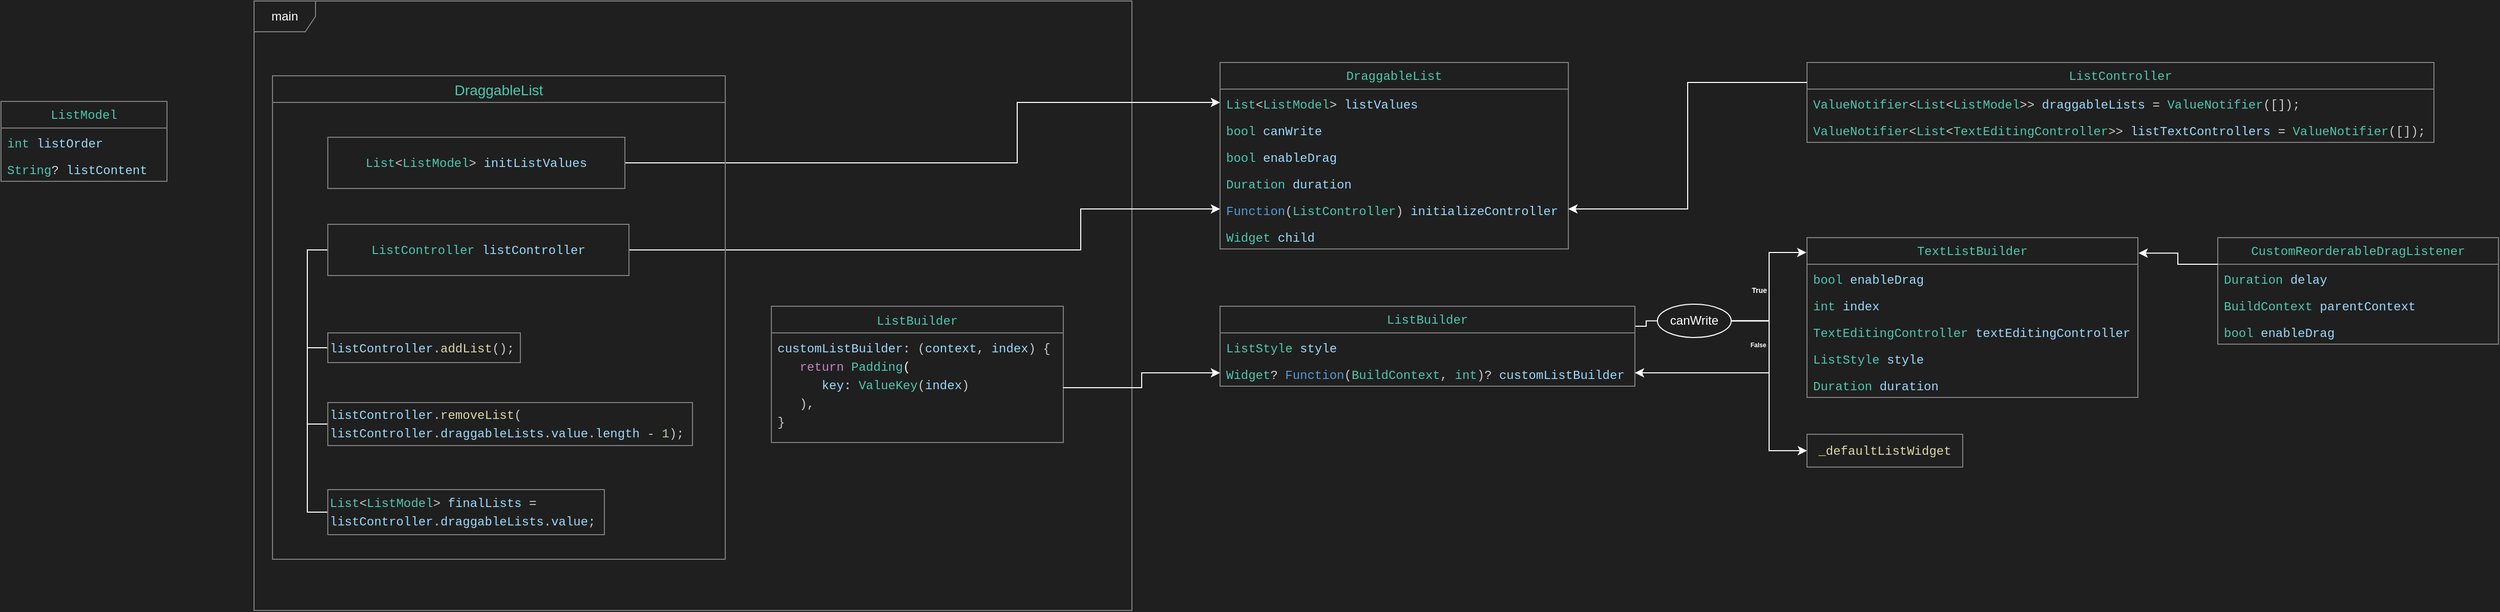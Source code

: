 <mxfile version="26.0.11">
  <diagram name="페이지-1" id="3EGuzrfkJuFash29iqZh">
    <mxGraphModel dx="2947" dy="1344" grid="0" gridSize="10" guides="1" tooltips="1" connect="1" arrows="1" fold="1" page="1" pageScale="1" pageWidth="827" pageHeight="1169" background="light-dark(#1f1f1f, #121212)" math="0" shadow="0">
      <root>
        <mxCell id="0" />
        <mxCell id="1" parent="0" />
        <mxCell id="egEPkAXpUtNOVQftQJcz-23" value="&lt;div style=&quot;color: rgb(204, 204, 204); background-color: rgb(31, 31, 31); font-family: Menlo, Monaco, &amp;quot;Courier New&amp;quot;, monospace; line-height: 18px; white-space: pre;&quot;&gt;&lt;span style=&quot;color: #4ec9b0;&quot;&gt;DraggableList&lt;/span&gt;&lt;/div&gt;" style="swimlane;fontStyle=0;childLayout=stackLayout;horizontal=1;startSize=26;fillColor=none;horizontalStack=0;resizeParent=1;resizeParentMax=0;resizeLast=0;collapsible=1;marginBottom=0;whiteSpace=wrap;html=1;strokeColor=light-dark(#808080,#EDEDED);" parent="1" vertex="1">
          <mxGeometry x="547" y="87" width="340" height="182" as="geometry" />
        </mxCell>
        <mxCell id="egEPkAXpUtNOVQftQJcz-24" value="&lt;div style=&quot;color: rgb(204, 204, 204); background-color: rgb(31, 31, 31); font-family: Menlo, Monaco, &amp;quot;Courier New&amp;quot;, monospace; line-height: 18px; white-space: pre;&quot;&gt;&lt;span style=&quot;color: #4ec9b0;&quot;&gt;List&lt;/span&gt;&amp;lt;&lt;span style=&quot;color: #4ec9b0;&quot;&gt;ListModel&lt;/span&gt;&amp;gt; &lt;span style=&quot;color: #9cdcfe;&quot;&gt;listValues&lt;/span&gt;&lt;/div&gt;" style="text;strokeColor=none;fillColor=none;align=left;verticalAlign=top;spacingLeft=4;spacingRight=4;overflow=hidden;rotatable=0;points=[[0,0.5],[1,0.5]];portConstraint=eastwest;whiteSpace=wrap;html=1;" parent="egEPkAXpUtNOVQftQJcz-23" vertex="1">
          <mxGeometry y="26" width="340" height="26" as="geometry" />
        </mxCell>
        <mxCell id="egEPkAXpUtNOVQftQJcz-25" value="&lt;div style=&quot;color: rgb(204, 204, 204); background-color: rgb(31, 31, 31); font-family: Menlo, Monaco, &amp;quot;Courier New&amp;quot;, monospace; line-height: 18px; white-space: pre;&quot;&gt;&lt;span style=&quot;color: #4ec9b0;&quot;&gt;bool&lt;/span&gt; &lt;span style=&quot;color: #9cdcfe;&quot;&gt;canWrite&lt;/span&gt;&lt;/div&gt;" style="text;strokeColor=none;fillColor=none;align=left;verticalAlign=top;spacingLeft=4;spacingRight=4;overflow=hidden;rotatable=0;points=[[0,0.5],[1,0.5]];portConstraint=eastwest;whiteSpace=wrap;html=1;" parent="egEPkAXpUtNOVQftQJcz-23" vertex="1">
          <mxGeometry y="52" width="340" height="26" as="geometry" />
        </mxCell>
        <mxCell id="egEPkAXpUtNOVQftQJcz-29" value="&lt;div style=&quot;color: rgb(204, 204, 204); background-color: rgb(31, 31, 31); font-family: Menlo, Monaco, &amp;quot;Courier New&amp;quot;, monospace; line-height: 18px; white-space: pre;&quot;&gt;&lt;span style=&quot;color: rgb(78, 201, 176);&quot;&gt;bool&lt;/span&gt; &lt;span style=&quot;color: rgb(156, 220, 254);&quot;&gt;enableDrag&lt;/span&gt;&lt;/div&gt;" style="text;strokeColor=none;fillColor=none;align=left;verticalAlign=top;spacingLeft=4;spacingRight=4;overflow=hidden;rotatable=0;points=[[0,0.5],[1,0.5]];portConstraint=eastwest;whiteSpace=wrap;html=1;" parent="egEPkAXpUtNOVQftQJcz-23" vertex="1">
          <mxGeometry y="78" width="340" height="26" as="geometry" />
        </mxCell>
        <mxCell id="egEPkAXpUtNOVQftQJcz-28" value="&lt;div style=&quot;color: rgb(204, 204, 204); background-color: rgb(31, 31, 31); font-family: Menlo, Monaco, &amp;quot;Courier New&amp;quot;, monospace; line-height: 18px; white-space: pre;&quot;&gt;&lt;span style=&quot;color: rgb(78, 201, 176);&quot;&gt;Duration&lt;/span&gt; &lt;span style=&quot;color: rgb(156, 220, 254);&quot;&gt;duration&lt;/span&gt;&lt;/div&gt;" style="text;strokeColor=none;fillColor=none;align=left;verticalAlign=top;spacingLeft=4;spacingRight=4;overflow=hidden;rotatable=0;points=[[0,0.5],[1,0.5]];portConstraint=eastwest;whiteSpace=wrap;html=1;" parent="egEPkAXpUtNOVQftQJcz-23" vertex="1">
          <mxGeometry y="104" width="340" height="26" as="geometry" />
        </mxCell>
        <mxCell id="egEPkAXpUtNOVQftQJcz-32" value="&lt;div style=&quot;color: rgb(204, 204, 204); background-color: rgb(31, 31, 31); font-family: Menlo, Monaco, &amp;quot;Courier New&amp;quot;, monospace; line-height: 18px; white-space: pre;&quot;&gt;&lt;span style=&quot;color: #569cd6;&quot;&gt;Function&lt;/span&gt;(&lt;span style=&quot;color: #4ec9b0;&quot;&gt;ListController&lt;/span&gt;) &lt;span style=&quot;color: #9cdcfe;&quot;&gt;initializeController&lt;/span&gt;&lt;/div&gt;" style="text;strokeColor=none;fillColor=none;align=left;verticalAlign=top;spacingLeft=4;spacingRight=4;overflow=hidden;rotatable=0;points=[[0,0.5],[1,0.5]];portConstraint=eastwest;whiteSpace=wrap;html=1;" parent="egEPkAXpUtNOVQftQJcz-23" vertex="1">
          <mxGeometry y="130" width="340" height="26" as="geometry" />
        </mxCell>
        <mxCell id="egEPkAXpUtNOVQftQJcz-31" value="&lt;div style=&quot;color: rgb(204, 204, 204); background-color: rgb(31, 31, 31); font-family: Menlo, Monaco, &amp;quot;Courier New&amp;quot;, monospace; line-height: 18px; white-space: pre;&quot;&gt;&lt;span style=&quot;color: #4ec9b0;&quot;&gt;Widget&lt;/span&gt; &lt;span style=&quot;color: #9cdcfe;&quot;&gt;child&lt;/span&gt;&lt;/div&gt;" style="text;strokeColor=none;fillColor=none;align=left;verticalAlign=top;spacingLeft=4;spacingRight=4;overflow=hidden;rotatable=0;points=[[0,0.5],[1,0.5]];portConstraint=eastwest;whiteSpace=wrap;html=1;" parent="egEPkAXpUtNOVQftQJcz-23" vertex="1">
          <mxGeometry y="156" width="340" height="26" as="geometry" />
        </mxCell>
        <mxCell id="egEPkAXpUtNOVQftQJcz-34" value="&lt;div style=&quot;color: rgb(204, 204, 204); background-color: rgb(31, 31, 31); font-family: Menlo, Monaco, &amp;quot;Courier New&amp;quot;, monospace; line-height: 18px; white-space: pre;&quot;&gt;&lt;div style=&quot;line-height: 18px;&quot;&gt;&lt;span style=&quot;color: #4ec9b0;&quot;&gt;ListController&lt;/span&gt;&lt;/div&gt;&lt;/div&gt;" style="swimlane;fontStyle=0;childLayout=stackLayout;horizontal=1;startSize=26;fillColor=none;horizontalStack=0;resizeParent=1;resizeParentMax=0;resizeLast=0;collapsible=1;marginBottom=0;whiteSpace=wrap;html=1;strokeColor=light-dark(#808080,#EDEDED);" parent="1" vertex="1">
          <mxGeometry x="1120" y="87" width="612" height="78" as="geometry" />
        </mxCell>
        <mxCell id="egEPkAXpUtNOVQftQJcz-35" value="&lt;div style=&quot;color: rgb(204, 204, 204); background-color: rgb(31, 31, 31); font-family: Menlo, Monaco, &amp;quot;Courier New&amp;quot;, monospace; line-height: 18px; white-space: pre;&quot;&gt;&lt;div style=&quot;line-height: 18px;&quot;&gt;&lt;span style=&quot;color: rgb(78, 201, 176);&quot;&gt;ValueNotifier&lt;/span&gt;&amp;lt;&lt;span style=&quot;color: rgb(78, 201, 176);&quot;&gt;List&lt;/span&gt;&amp;lt;&lt;span style=&quot;color: rgb(78, 201, 176);&quot;&gt;ListModel&lt;/span&gt;&amp;gt;&amp;gt; &lt;span style=&quot;color: rgb(156, 220, 254);&quot;&gt;draggableLists&lt;/span&gt; &lt;span style=&quot;color: rgb(212, 212, 212);&quot;&gt;=&lt;/span&gt; &lt;span style=&quot;color: rgb(78, 201, 176);&quot;&gt;ValueNotifier&lt;/span&gt;([]);&lt;/div&gt;&lt;/div&gt;" style="text;strokeColor=none;fillColor=none;align=left;verticalAlign=top;spacingLeft=4;spacingRight=4;overflow=hidden;rotatable=0;points=[[0,0.5],[1,0.5]];portConstraint=eastwest;whiteSpace=wrap;html=1;" parent="egEPkAXpUtNOVQftQJcz-34" vertex="1">
          <mxGeometry y="26" width="612" height="26" as="geometry" />
        </mxCell>
        <mxCell id="egEPkAXpUtNOVQftQJcz-40" value="&lt;div style=&quot;color: rgb(204, 204, 204); background-color: rgb(31, 31, 31); font-family: Menlo, Monaco, &amp;quot;Courier New&amp;quot;, monospace; line-height: 18px; white-space: pre;&quot;&gt;&lt;div style=&quot;line-height: 18px;&quot;&gt;&lt;span style=&quot;color: rgb(78, 201, 176);&quot;&gt;ValueNotifier&lt;/span&gt;&amp;lt;&lt;span style=&quot;color: rgb(78, 201, 176);&quot;&gt;List&lt;/span&gt;&amp;lt;&lt;span style=&quot;color: rgb(78, 201, 176);&quot;&gt;TextEditingController&lt;/span&gt;&amp;gt;&amp;gt; &lt;span style=&quot;color: rgb(156, 220, 254);&quot;&gt;listTextControllers&lt;/span&gt; &lt;span style=&quot;color: rgb(212, 212, 212);&quot;&gt;=&lt;/span&gt; &lt;span style=&quot;color: rgb(78, 201, 176);&quot;&gt;ValueNotifier&lt;/span&gt;([]);&lt;/div&gt;&lt;/div&gt;" style="text;strokeColor=none;fillColor=none;align=left;verticalAlign=top;spacingLeft=4;spacingRight=4;overflow=hidden;rotatable=0;points=[[0,0.5],[1,0.5]];portConstraint=eastwest;whiteSpace=wrap;html=1;" parent="egEPkAXpUtNOVQftQJcz-34" vertex="1">
          <mxGeometry y="52" width="612" height="26" as="geometry" />
        </mxCell>
        <mxCell id="Crnecr3H5-sMlmbV3X7U-130" style="edgeStyle=orthogonalEdgeStyle;rounded=0;orthogonalLoop=1;jettySize=auto;html=1;exitX=1;exitY=0.25;exitDx=0;exitDy=0;entryX=0;entryY=0.5;entryDx=0;entryDy=0;strokeColor=#FFFFFF;endArrow=none;startFill=0;" edge="1" parent="1" source="Crnecr3H5-sMlmbV3X7U-1" target="Crnecr3H5-sMlmbV3X7U-126">
          <mxGeometry relative="1" as="geometry">
            <Array as="points">
              <mxPoint x="963" y="345" />
              <mxPoint x="963" y="339" />
            </Array>
          </mxGeometry>
        </mxCell>
        <mxCell id="Crnecr3H5-sMlmbV3X7U-1" value="&lt;div style=&quot;background-color: rgb(31, 31, 31); font-family: Menlo, Monaco, &amp;quot;Courier New&amp;quot;, monospace; line-height: 18px; white-space: pre; color: rgb(204, 204, 204);&quot;&gt;&lt;font color=&quot;#4ec9b0&quot;&gt;ListBuilder&lt;/font&gt;&lt;/div&gt;" style="swimlane;fontStyle=0;childLayout=stackLayout;horizontal=1;startSize=26;fillColor=none;horizontalStack=0;resizeParent=1;resizeParentMax=0;resizeLast=0;collapsible=1;marginBottom=0;whiteSpace=wrap;html=1;strokeColor=light-dark(#808080,#EDEDED);" vertex="1" parent="1">
          <mxGeometry x="547" y="325" width="405" height="78" as="geometry" />
        </mxCell>
        <mxCell id="Crnecr3H5-sMlmbV3X7U-2" value="&lt;div style=&quot;color: rgb(204, 204, 204); background-color: rgb(31, 31, 31); font-family: Menlo, Monaco, &amp;quot;Courier New&amp;quot;, monospace; line-height: 18px; white-space: pre;&quot;&gt;&lt;div style=&quot;line-height: 18px;&quot;&gt;&lt;span style=&quot;color: #4ec9b0;&quot;&gt;ListStyle&lt;/span&gt; &lt;span style=&quot;color: #9cdcfe;&quot;&gt;style&lt;/span&gt;&lt;/div&gt;&lt;/div&gt;" style="text;strokeColor=none;fillColor=none;align=left;verticalAlign=top;spacingLeft=4;spacingRight=4;overflow=hidden;rotatable=0;points=[[0,0.5],[1,0.5]];portConstraint=eastwest;whiteSpace=wrap;html=1;" vertex="1" parent="Crnecr3H5-sMlmbV3X7U-1">
          <mxGeometry y="26" width="405" height="26" as="geometry" />
        </mxCell>
        <mxCell id="Crnecr3H5-sMlmbV3X7U-3" value="&lt;div style=&quot;color: rgb(204, 204, 204); background-color: rgb(31, 31, 31); font-family: Menlo, Monaco, &amp;quot;Courier New&amp;quot;, monospace; line-height: 18px; white-space: pre;&quot;&gt;&lt;div style=&quot;line-height: 18px;&quot;&gt;&lt;span style=&quot;color: #4ec9b0;&quot;&gt;Widget&lt;/span&gt;&lt;span style=&quot;color: #d4d4d4;&quot;&gt;?&lt;/span&gt; &lt;span style=&quot;color: #569cd6;&quot;&gt;Function&lt;/span&gt;(&lt;span style=&quot;color: #4ec9b0;&quot;&gt;BuildContext&lt;/span&gt;, &lt;span style=&quot;color: #4ec9b0;&quot;&gt;int&lt;/span&gt;)&lt;span style=&quot;color: #d4d4d4;&quot;&gt;?&lt;/span&gt; &lt;span style=&quot;color: #9cdcfe;&quot;&gt;customListBuilder&lt;/span&gt;&lt;/div&gt;&lt;/div&gt;" style="text;strokeColor=none;fillColor=none;align=left;verticalAlign=top;spacingLeft=4;spacingRight=4;overflow=hidden;rotatable=0;points=[[0,0.5],[1,0.5]];portConstraint=eastwest;whiteSpace=wrap;html=1;" vertex="1" parent="Crnecr3H5-sMlmbV3X7U-1">
          <mxGeometry y="52" width="405" height="26" as="geometry" />
        </mxCell>
        <mxCell id="Crnecr3H5-sMlmbV3X7U-8" value="&lt;div style=&quot;background-color: rgb(31, 31, 31); font-family: Menlo, Monaco, &amp;quot;Courier New&amp;quot;, monospace; line-height: 18px; white-space: pre; color: rgb(204, 204, 204);&quot;&gt;&lt;div style=&quot;line-height: 18px;&quot;&gt;&lt;span style=&quot;color: #4ec9b0;&quot;&gt;TextListBuilder&lt;/span&gt;&lt;/div&gt;&lt;/div&gt;" style="swimlane;fontStyle=0;childLayout=stackLayout;horizontal=1;startSize=26;fillColor=none;horizontalStack=0;resizeParent=1;resizeParentMax=0;resizeLast=0;collapsible=1;marginBottom=0;whiteSpace=wrap;html=1;strokeColor=light-dark(#808080,#EDEDED);" vertex="1" parent="1">
          <mxGeometry x="1120" y="258" width="323" height="156" as="geometry" />
        </mxCell>
        <mxCell id="Crnecr3H5-sMlmbV3X7U-9" value="&lt;div style=&quot;color: rgb(204, 204, 204); background-color: rgb(31, 31, 31); font-family: Menlo, Monaco, &amp;quot;Courier New&amp;quot;, monospace; line-height: 18px; white-space: pre;&quot;&gt;&lt;div style=&quot;line-height: 18px;&quot;&gt;&lt;div style=&quot;line-height: 18px;&quot;&gt;&lt;span style=&quot;color: #4ec9b0;&quot;&gt;bool&lt;/span&gt; &lt;span style=&quot;color: #9cdcfe;&quot;&gt;enableDrag&lt;/span&gt;&lt;/div&gt;&lt;/div&gt;&lt;/div&gt;" style="text;strokeColor=none;fillColor=none;align=left;verticalAlign=top;spacingLeft=4;spacingRight=4;overflow=hidden;rotatable=0;points=[[0,0.5],[1,0.5]];portConstraint=eastwest;whiteSpace=wrap;html=1;" vertex="1" parent="Crnecr3H5-sMlmbV3X7U-8">
          <mxGeometry y="26" width="323" height="26" as="geometry" />
        </mxCell>
        <mxCell id="Crnecr3H5-sMlmbV3X7U-12" value="&lt;div style=&quot;color: rgb(204, 204, 204); background-color: rgb(31, 31, 31); font-family: Menlo, Monaco, &amp;quot;Courier New&amp;quot;, monospace; line-height: 18px; white-space: pre;&quot;&gt;&lt;span style=&quot;color: #4ec9b0;&quot;&gt;int&lt;/span&gt; &lt;span style=&quot;color: #9cdcfe;&quot;&gt;index&lt;/span&gt;&lt;/div&gt;" style="text;strokeColor=none;fillColor=none;align=left;verticalAlign=top;spacingLeft=4;spacingRight=4;overflow=hidden;rotatable=0;points=[[0,0.5],[1,0.5]];portConstraint=eastwest;whiteSpace=wrap;html=1;" vertex="1" parent="Crnecr3H5-sMlmbV3X7U-8">
          <mxGeometry y="52" width="323" height="26" as="geometry" />
        </mxCell>
        <mxCell id="Crnecr3H5-sMlmbV3X7U-11" value="&lt;div style=&quot;color: rgb(204, 204, 204); background-color: rgb(31, 31, 31); font-family: Menlo, Monaco, &amp;quot;Courier New&amp;quot;, monospace; line-height: 18px; white-space: pre;&quot;&gt;&lt;span style=&quot;color: #4ec9b0;&quot;&gt;TextEditingController&lt;/span&gt; &lt;span style=&quot;color: #9cdcfe;&quot;&gt;textEditingController&lt;/span&gt;&lt;/div&gt;" style="text;strokeColor=none;fillColor=none;align=left;verticalAlign=top;spacingLeft=4;spacingRight=4;overflow=hidden;rotatable=0;points=[[0,0.5],[1,0.5]];portConstraint=eastwest;whiteSpace=wrap;html=1;" vertex="1" parent="Crnecr3H5-sMlmbV3X7U-8">
          <mxGeometry y="78" width="323" height="26" as="geometry" />
        </mxCell>
        <mxCell id="Crnecr3H5-sMlmbV3X7U-13" value="&lt;div style=&quot;color: rgb(204, 204, 204); background-color: rgb(31, 31, 31); font-family: Menlo, Monaco, &amp;quot;Courier New&amp;quot;, monospace; line-height: 18px; white-space: pre;&quot;&gt;&lt;span style=&quot;color: #4ec9b0;&quot;&gt;ListStyle&lt;/span&gt; &lt;span style=&quot;color: #9cdcfe;&quot;&gt;style&lt;/span&gt;&lt;/div&gt;" style="text;strokeColor=none;fillColor=none;align=left;verticalAlign=top;spacingLeft=4;spacingRight=4;overflow=hidden;rotatable=0;points=[[0,0.5],[1,0.5]];portConstraint=eastwest;whiteSpace=wrap;html=1;" vertex="1" parent="Crnecr3H5-sMlmbV3X7U-8">
          <mxGeometry y="104" width="323" height="26" as="geometry" />
        </mxCell>
        <mxCell id="Crnecr3H5-sMlmbV3X7U-10" value="&lt;div style=&quot;color: rgb(204, 204, 204); background-color: rgb(31, 31, 31); font-family: Menlo, Monaco, &amp;quot;Courier New&amp;quot;, monospace; line-height: 18px; white-space: pre;&quot;&gt;&lt;div style=&quot;line-height: 18px;&quot;&gt;&lt;div style=&quot;line-height: 18px;&quot;&gt;&lt;span style=&quot;color: #4ec9b0;&quot;&gt;Duration&lt;/span&gt; &lt;span style=&quot;color: #9cdcfe;&quot;&gt;duration&lt;/span&gt;&lt;/div&gt;&lt;/div&gt;&lt;/div&gt;" style="text;strokeColor=none;fillColor=none;align=left;verticalAlign=top;spacingLeft=4;spacingRight=4;overflow=hidden;rotatable=0;points=[[0,0.5],[1,0.5]];portConstraint=eastwest;whiteSpace=wrap;html=1;" vertex="1" parent="Crnecr3H5-sMlmbV3X7U-8">
          <mxGeometry y="130" width="323" height="26" as="geometry" />
        </mxCell>
        <mxCell id="Crnecr3H5-sMlmbV3X7U-17" value="&lt;span style=&quot;color: rgb(220, 220, 170); font-family: Menlo, Monaco, &amp;quot;Courier New&amp;quot;, monospace; white-space: pre; background-color: rgb(31, 31, 31);&quot;&gt;_defaultListWidget&lt;/span&gt;" style="html=1;whiteSpace=wrap;strokeColor=light-dark(#808080,#EDEDED);fillColor=light-dark(#1f1f1f, #ededed);" vertex="1" parent="1">
          <mxGeometry x="1120" y="450" width="152" height="32" as="geometry" />
        </mxCell>
        <mxCell id="Crnecr3H5-sMlmbV3X7U-18" value="&lt;div style=&quot;background-color: rgb(31, 31, 31); font-family: Menlo, Monaco, &amp;quot;Courier New&amp;quot;, monospace; line-height: 18px; white-space: pre; color: rgb(204, 204, 204);&quot;&gt;&lt;div style=&quot;line-height: 18px;&quot;&gt;&lt;span style=&quot;color: #4ec9b0;&quot;&gt;ListModel&lt;/span&gt;&lt;/div&gt;&lt;/div&gt;" style="swimlane;fontStyle=0;childLayout=stackLayout;horizontal=1;startSize=26;fillColor=none;horizontalStack=0;resizeParent=1;resizeParentMax=0;resizeLast=0;collapsible=1;marginBottom=0;whiteSpace=wrap;html=1;strokeColor=light-dark(#808080,#EDEDED);" vertex="1" parent="1">
          <mxGeometry x="-643" y="125" width="162" height="78" as="geometry" />
        </mxCell>
        <mxCell id="Crnecr3H5-sMlmbV3X7U-19" value="&lt;div style=&quot;color: rgb(204, 204, 204); background-color: rgb(31, 31, 31); font-family: Menlo, Monaco, &amp;quot;Courier New&amp;quot;, monospace; line-height: 18px; white-space: pre;&quot;&gt;&lt;div style=&quot;line-height: 18px;&quot;&gt;&lt;div style=&quot;line-height: 18px;&quot;&gt;&lt;span style=&quot;color: #4ec9b0;&quot;&gt;int&lt;/span&gt; &lt;span style=&quot;color: #9cdcfe;&quot;&gt;listOrder&lt;/span&gt;&lt;/div&gt;&lt;/div&gt;&lt;/div&gt;" style="text;strokeColor=none;fillColor=none;align=left;verticalAlign=top;spacingLeft=4;spacingRight=4;overflow=hidden;rotatable=0;points=[[0,0.5],[1,0.5]];portConstraint=eastwest;whiteSpace=wrap;html=1;" vertex="1" parent="Crnecr3H5-sMlmbV3X7U-18">
          <mxGeometry y="26" width="162" height="26" as="geometry" />
        </mxCell>
        <mxCell id="Crnecr3H5-sMlmbV3X7U-20" value="&lt;div style=&quot;color: rgb(204, 204, 204); background-color: rgb(31, 31, 31); font-family: Menlo, Monaco, &amp;quot;Courier New&amp;quot;, monospace; line-height: 18px; white-space: pre;&quot;&gt;&lt;div style=&quot;line-height: 18px;&quot;&gt;&lt;div style=&quot;line-height: 18px;&quot;&gt;&lt;span style=&quot;color: #4ec9b0;&quot;&gt;String&lt;/span&gt;&lt;span style=&quot;color: #d4d4d4;&quot;&gt;?&lt;/span&gt; &lt;span style=&quot;color: #9cdcfe;&quot;&gt;listContent&lt;/span&gt;&lt;/div&gt;&lt;/div&gt;&lt;/div&gt;" style="text;strokeColor=none;fillColor=none;align=left;verticalAlign=top;spacingLeft=4;spacingRight=4;overflow=hidden;rotatable=0;points=[[0,0.5],[1,0.5]];portConstraint=eastwest;whiteSpace=wrap;html=1;" vertex="1" parent="Crnecr3H5-sMlmbV3X7U-18">
          <mxGeometry y="52" width="162" height="26" as="geometry" />
        </mxCell>
        <mxCell id="Crnecr3H5-sMlmbV3X7U-21" value="&lt;div style=&quot;background-color: rgb(31, 31, 31); font-family: Menlo, Monaco, &amp;quot;Courier New&amp;quot;, monospace; line-height: 18px; white-space: pre; color: rgb(204, 204, 204);&quot;&gt;&lt;div style=&quot;line-height: 18px;&quot;&gt;&lt;span style=&quot;color: #4ec9b0;&quot;&gt;CustomReorderableDragListener&lt;/span&gt;&lt;/div&gt;&lt;/div&gt;" style="swimlane;fontStyle=0;childLayout=stackLayout;horizontal=1;startSize=26;fillColor=none;horizontalStack=0;resizeParent=1;resizeParentMax=0;resizeLast=0;collapsible=1;marginBottom=0;whiteSpace=wrap;html=1;strokeColor=light-dark(#808080,#EDEDED);" vertex="1" parent="1">
          <mxGeometry x="1521" y="258" width="274" height="104" as="geometry" />
        </mxCell>
        <mxCell id="Crnecr3H5-sMlmbV3X7U-22" value="&lt;div style=&quot;color: rgb(204, 204, 204); background-color: rgb(31, 31, 31); font-family: Menlo, Monaco, &amp;quot;Courier New&amp;quot;, monospace; line-height: 18px; white-space: pre;&quot;&gt;&lt;div style=&quot;line-height: 18px;&quot;&gt;&lt;div style=&quot;line-height: 18px;&quot;&gt;&lt;span style=&quot;color: #4ec9b0;&quot;&gt;Duration&lt;/span&gt; &lt;span style=&quot;color: #9cdcfe;&quot;&gt;delay&lt;/span&gt;&lt;/div&gt;&lt;/div&gt;&lt;/div&gt;" style="text;strokeColor=none;fillColor=none;align=left;verticalAlign=top;spacingLeft=4;spacingRight=4;overflow=hidden;rotatable=0;points=[[0,0.5],[1,0.5]];portConstraint=eastwest;whiteSpace=wrap;html=1;" vertex="1" parent="Crnecr3H5-sMlmbV3X7U-21">
          <mxGeometry y="26" width="274" height="26" as="geometry" />
        </mxCell>
        <mxCell id="Crnecr3H5-sMlmbV3X7U-24" value="&lt;div style=&quot;color: rgb(204, 204, 204); background-color: rgb(31, 31, 31); font-family: Menlo, Monaco, &amp;quot;Courier New&amp;quot;, monospace; line-height: 18px; white-space: pre;&quot;&gt;&lt;span style=&quot;color: #4ec9b0;&quot;&gt;BuildContext&lt;/span&gt; &lt;span style=&quot;color: #9cdcfe;&quot;&gt;parentContext&lt;/span&gt;&lt;/div&gt;" style="text;strokeColor=none;fillColor=none;align=left;verticalAlign=top;spacingLeft=4;spacingRight=4;overflow=hidden;rotatable=0;points=[[0,0.5],[1,0.5]];portConstraint=eastwest;whiteSpace=wrap;html=1;" vertex="1" parent="Crnecr3H5-sMlmbV3X7U-21">
          <mxGeometry y="52" width="274" height="26" as="geometry" />
        </mxCell>
        <mxCell id="Crnecr3H5-sMlmbV3X7U-23" value="&lt;div style=&quot;color: rgb(204, 204, 204); background-color: rgb(31, 31, 31); font-family: Menlo, Monaco, &amp;quot;Courier New&amp;quot;, monospace; line-height: 18px; white-space: pre;&quot;&gt;&lt;div style=&quot;line-height: 18px;&quot;&gt;&lt;div style=&quot;line-height: 18px;&quot;&gt;&lt;span style=&quot;color: #4ec9b0;&quot;&gt;bool&lt;/span&gt; &lt;span style=&quot;color: #9cdcfe;&quot;&gt;enableDrag&lt;/span&gt;&lt;/div&gt;&lt;/div&gt;&lt;/div&gt;" style="text;strokeColor=none;fillColor=none;align=left;verticalAlign=top;spacingLeft=4;spacingRight=4;overflow=hidden;rotatable=0;points=[[0,0.5],[1,0.5]];portConstraint=eastwest;whiteSpace=wrap;html=1;" vertex="1" parent="Crnecr3H5-sMlmbV3X7U-21">
          <mxGeometry y="78" width="274" height="26" as="geometry" />
        </mxCell>
        <mxCell id="Crnecr3H5-sMlmbV3X7U-28" value="&lt;font style=&quot;color: light-dark(rgb(255, 255, 255), rgb(237, 237, 237));&quot;&gt;main&lt;/font&gt;" style="shape=umlFrame;whiteSpace=wrap;html=1;pointerEvents=0;strokeColor=light-dark(#808080,#EDEDED);fillColor=light-dark(#1f1f1f, #ededed);" vertex="1" parent="1">
          <mxGeometry x="-396" y="27" width="857" height="595" as="geometry" />
        </mxCell>
        <mxCell id="Crnecr3H5-sMlmbV3X7U-47" value="&lt;span style=&quot;color: rgb(78, 201, 176); font-family: Menlo, Monaco, &amp;quot;Courier New&amp;quot;, monospace; font-weight: 400; white-space: pre; background-color: rgb(31, 31, 31);&quot;&gt;ListBuilder&lt;/span&gt;" style="swimlane;fontStyle=1;align=center;verticalAlign=top;childLayout=stackLayout;horizontal=1;startSize=26;horizontalStack=0;resizeParent=1;resizeParentMax=0;resizeLast=0;collapsible=1;marginBottom=0;whiteSpace=wrap;html=1;fillColor=light-dark(#1f1f1f, #ededed);strokeColor=light-dark(#808080,#EDEDED);" vertex="1" parent="1">
          <mxGeometry x="109" y="325" width="285" height="133" as="geometry" />
        </mxCell>
        <mxCell id="Crnecr3H5-sMlmbV3X7U-48" value="&lt;div style=&quot;font-family: Menlo, Monaco, &amp;quot;Courier New&amp;quot;, monospace; white-space: pre; background-color: rgb(31, 31, 31);&quot;&gt;&lt;div style=&quot;line-height: 18px;&quot;&gt;&lt;div style=&quot;color: light-dark(rgb(204, 204, 204), rgb(62, 62, 62));&quot;&gt;&lt;span style=&quot;color: rgb(156, 220, 254);&quot;&gt;customListBuilder&lt;/span&gt;&lt;span style=&quot;color: rgb(212, 212, 212);&quot;&gt;:&lt;/span&gt; (&lt;span style=&quot;color: rgb(156, 220, 254);&quot;&gt;context&lt;/span&gt;, &lt;span style=&quot;color: rgb(156, 220, 254);&quot;&gt;index&lt;/span&gt;) {&lt;/div&gt;&lt;div style=&quot;&quot;&gt;&lt;font color=&quot;#cccccc&quot;&gt;   &lt;/font&gt;&lt;span style=&quot;color: rgb(197, 134, 192);&quot;&gt;return&lt;/span&gt;&lt;font style=&quot;color: rgb(255, 255, 255);&quot;&gt; &lt;/font&gt;&lt;span style=&quot;color: rgb(78, 201, 176);&quot;&gt;Padding&lt;/span&gt;&lt;span style=&quot;color: rgb(78, 201, 176);&quot;&gt;&lt;font style=&quot;color: rgb(255, 255, 255);&quot;&gt;(&lt;/font&gt;&lt;/span&gt;&lt;/div&gt;&lt;div style=&quot;color: light-dark(rgb(204, 204, 204), rgb(62, 62, 62));&quot;&gt;&lt;span style=&quot;color: rgb(156, 220, 254);&quot;&gt;      key&lt;/span&gt;&lt;span style=&quot;color: rgb(212, 212, 212);&quot;&gt;:&lt;/span&gt; &lt;span style=&quot;color: rgb(78, 201, 176);&quot;&gt;ValueKey&lt;/span&gt;(&lt;span style=&quot;color: rgb(156, 220, 254);&quot;&gt;index&lt;/span&gt;)&lt;br&gt;   ),&lt;br&gt;}&lt;/div&gt;&lt;/div&gt;&lt;/div&gt;" style="text;strokeColor=none;fillColor=none;align=left;verticalAlign=top;spacingLeft=4;spacingRight=4;overflow=hidden;rotatable=0;points=[[0,0.5],[1,0.5]];portConstraint=eastwest;whiteSpace=wrap;html=1;" vertex="1" parent="Crnecr3H5-sMlmbV3X7U-47">
          <mxGeometry y="26" width="285" height="107" as="geometry" />
        </mxCell>
        <mxCell id="Crnecr3H5-sMlmbV3X7U-71" style="edgeStyle=orthogonalEdgeStyle;rounded=0;orthogonalLoop=1;jettySize=auto;html=1;exitX=0;exitY=0.5;exitDx=0;exitDy=0;entryX=0;entryY=0.5;entryDx=0;entryDy=0;strokeColor=light-dark(#ffffff, #ededed);endArrow=none;startFill=0;" edge="1" parent="1" source="Crnecr3H5-sMlmbV3X7U-53" target="Crnecr3H5-sMlmbV3X7U-64">
          <mxGeometry relative="1" as="geometry" />
        </mxCell>
        <mxCell id="Crnecr3H5-sMlmbV3X7U-72" style="edgeStyle=orthogonalEdgeStyle;rounded=0;orthogonalLoop=1;jettySize=auto;html=1;exitX=0;exitY=0.5;exitDx=0;exitDy=0;entryX=0;entryY=0.5;entryDx=0;entryDy=0;strokeColor=light-dark(#ffffff, #ededed);endArrow=none;startFill=0;" edge="1" parent="1" source="Crnecr3H5-sMlmbV3X7U-53" target="Crnecr3H5-sMlmbV3X7U-63">
          <mxGeometry relative="1" as="geometry" />
        </mxCell>
        <mxCell id="Crnecr3H5-sMlmbV3X7U-73" style="edgeStyle=orthogonalEdgeStyle;rounded=0;orthogonalLoop=1;jettySize=auto;html=1;exitX=0;exitY=0.5;exitDx=0;exitDy=0;entryX=0;entryY=0.5;entryDx=0;entryDy=0;strokeColor=#FFFFFF;endArrow=none;startFill=0;" edge="1" parent="1" source="Crnecr3H5-sMlmbV3X7U-53" target="Crnecr3H5-sMlmbV3X7U-65">
          <mxGeometry relative="1" as="geometry" />
        </mxCell>
        <mxCell id="Crnecr3H5-sMlmbV3X7U-90" style="edgeStyle=orthogonalEdgeStyle;rounded=0;orthogonalLoop=1;jettySize=auto;html=1;exitX=1;exitY=0.5;exitDx=0;exitDy=0;entryX=0;entryY=0.5;entryDx=0;entryDy=0;strokeColor=light-dark(#ffffff, #ededed);" edge="1" parent="1" source="Crnecr3H5-sMlmbV3X7U-53" target="egEPkAXpUtNOVQftQJcz-32">
          <mxGeometry relative="1" as="geometry">
            <Array as="points">
              <mxPoint x="411" y="270" />
              <mxPoint x="411" y="230" />
            </Array>
          </mxGeometry>
        </mxCell>
        <mxCell id="Crnecr3H5-sMlmbV3X7U-53" value="&lt;div style=&quot;color: rgb(204, 204, 204); background-color: rgb(31, 31, 31); font-family: Menlo, Monaco, &amp;quot;Courier New&amp;quot;, monospace; line-height: 18px; white-space: pre;&quot;&gt;&lt;span style=&quot;color: rgb(78, 201, 176);&quot;&gt;ListController&lt;/span&gt; &lt;span style=&quot;color: rgb(156, 220, 254);&quot;&gt;listController&lt;/span&gt;&lt;/div&gt;" style="html=1;whiteSpace=wrap;fillColor=light-dark(#1f1f1f, #ededed);strokeColor=light-dark(#808080,#EDEDED);" vertex="1" parent="1">
          <mxGeometry x="-324" y="245" width="294" height="50" as="geometry" />
        </mxCell>
        <mxCell id="Crnecr3H5-sMlmbV3X7U-89" style="edgeStyle=orthogonalEdgeStyle;rounded=0;orthogonalLoop=1;jettySize=auto;html=1;exitX=1;exitY=0.5;exitDx=0;exitDy=0;entryX=0;entryY=0.5;entryDx=0;entryDy=0;strokeColor=light-dark(#ffffff, #ededed);" edge="1" parent="1" source="Crnecr3H5-sMlmbV3X7U-54" target="egEPkAXpUtNOVQftQJcz-24">
          <mxGeometry relative="1" as="geometry">
            <mxPoint x="531" y="147.667" as="targetPoint" />
            <Array as="points">
              <mxPoint x="349" y="185" />
              <mxPoint x="349" y="126" />
            </Array>
          </mxGeometry>
        </mxCell>
        <mxCell id="Crnecr3H5-sMlmbV3X7U-54" value="&lt;div style=&quot;color: rgb(204, 204, 204); background-color: rgb(31, 31, 31); font-family: Menlo, Monaco, &amp;quot;Courier New&amp;quot;, monospace; line-height: 18px; white-space: pre;&quot;&gt;&lt;div style=&quot;line-height: 18px;&quot;&gt;&lt;span style=&quot;color: rgb(78, 201, 176);&quot;&gt;List&lt;/span&gt;&amp;lt;&lt;span style=&quot;color: rgb(78, 201, 176);&quot;&gt;ListModel&lt;/span&gt;&amp;gt; &lt;span style=&quot;color: rgb(156, 220, 254); background-color: light-dark(rgb(31, 31, 31), rgb(210, 210, 210));&quot;&gt;initListValues&lt;/span&gt;&lt;/div&gt;&lt;/div&gt;" style="html=1;whiteSpace=wrap;fillColor=light-dark(#1f1f1f, #ededed);strokeColor=light-dark(#808080,#EDEDED);" vertex="1" parent="1">
          <mxGeometry x="-324" y="160" width="290" height="50" as="geometry" />
        </mxCell>
        <mxCell id="Crnecr3H5-sMlmbV3X7U-63" value="&lt;div style=&quot;color: rgb(204, 204, 204); background-color: rgb(31, 31, 31); font-family: Menlo, Monaco, &amp;quot;Courier New&amp;quot;, monospace; line-height: 18px; white-space: pre;&quot;&gt;&lt;div style=&quot;line-height: 18px;&quot;&gt;&lt;span style=&quot;color: rgb(156, 220, 254);&quot;&gt;listController&lt;/span&gt;.&lt;span style=&quot;color: rgb(220, 220, 170);&quot;&gt;addList&lt;/span&gt;();&lt;/div&gt;&lt;/div&gt;" style="html=1;whiteSpace=wrap;fillColor=light-dark(#1f1f1f, #ededed);strokeColor=light-dark(#808080,#EDEDED);align=left;" vertex="1" parent="1">
          <mxGeometry x="-324" y="351" width="188" height="29" as="geometry" />
        </mxCell>
        <mxCell id="Crnecr3H5-sMlmbV3X7U-64" value="&lt;div style=&quot;color: rgb(204, 204, 204); background-color: rgb(31, 31, 31); font-family: Menlo, Monaco, &amp;quot;Courier New&amp;quot;, monospace; line-height: 18px; white-space: pre;&quot;&gt;&lt;div style=&quot;line-height: 18px;&quot;&gt;&lt;div&gt;&lt;span style=&quot;color: rgb(156, 220, 254);&quot;&gt;listController&lt;/span&gt;.&lt;span style=&quot;color: rgb(220, 220, 170);&quot;&gt;removeList&lt;/span&gt;(&lt;/div&gt;&lt;div&gt;&lt;span style=&quot;color: rgb(156, 220, 254);&quot;&gt;listController&lt;/span&gt;.&lt;span style=&quot;color: rgb(156, 220, 254);&quot;&gt;draggableLists&lt;/span&gt;.&lt;span style=&quot;color: rgb(156, 220, 254);&quot;&gt;value&lt;/span&gt;.&lt;span style=&quot;color: rgb(156, 220, 254);&quot;&gt;length&lt;/span&gt; &lt;span style=&quot;color: rgb(212, 212, 212);&quot;&gt;-&lt;/span&gt; &lt;span style=&quot;color: rgb(181, 206, 168);&quot;&gt;1&lt;/span&gt;);&lt;/div&gt;&lt;/div&gt;&lt;/div&gt;" style="html=1;whiteSpace=wrap;fillColor=light-dark(#1f1f1f, #ededed);strokeColor=light-dark(#808080,#EDEDED);align=left;" vertex="1" parent="1">
          <mxGeometry x="-324" y="419" width="356" height="42" as="geometry" />
        </mxCell>
        <mxCell id="Crnecr3H5-sMlmbV3X7U-65" value="&lt;div style=&quot;color: rgb(204, 204, 204); background-color: rgb(31, 31, 31); font-family: Menlo, Monaco, &amp;quot;Courier New&amp;quot;, monospace; line-height: 18px; white-space: pre;&quot;&gt;&lt;div style=&quot;line-height: 18px;&quot;&gt;&lt;div style=&quot;line-height: 18px;&quot;&gt;&lt;div&gt;&lt;span style=&quot;color: rgb(78, 201, 176);&quot;&gt;List&lt;/span&gt;&amp;lt;&lt;span style=&quot;color: rgb(78, 201, 176);&quot;&gt;ListModel&lt;/span&gt;&amp;gt; &lt;span style=&quot;color: rgb(156, 220, 254);&quot;&gt;finalLists&lt;/span&gt; &lt;span style=&quot;color: rgb(212, 212, 212);&quot;&gt;= &lt;/span&gt;&lt;/div&gt;&lt;div&gt;&lt;span style=&quot;background-color: light-dark(rgb(31, 31, 31), rgb(210, 210, 210)); color: rgb(156, 220, 254);&quot;&gt;listController&lt;/span&gt;&lt;span style=&quot;background-color: light-dark(rgb(31, 31, 31), rgb(210, 210, 210)); color: light-dark(rgb(204, 204, 204), rgb(62, 62, 62));&quot;&gt;.&lt;/span&gt;&lt;span style=&quot;background-color: light-dark(rgb(31, 31, 31), rgb(210, 210, 210)); color: rgb(156, 220, 254);&quot;&gt;draggableLists&lt;/span&gt;&lt;span style=&quot;background-color: light-dark(rgb(31, 31, 31), rgb(210, 210, 210)); color: light-dark(rgb(204, 204, 204), rgb(62, 62, 62));&quot;&gt;.&lt;/span&gt;&lt;span style=&quot;background-color: light-dark(rgb(31, 31, 31), rgb(210, 210, 210)); color: rgb(156, 220, 254);&quot;&gt;value&lt;/span&gt;&lt;span style=&quot;background-color: light-dark(rgb(31, 31, 31), rgb(210, 210, 210)); color: light-dark(rgb(204, 204, 204), rgb(62, 62, 62));&quot;&gt;;&lt;/span&gt;&lt;/div&gt;&lt;/div&gt;&lt;/div&gt;&lt;/div&gt;" style="html=1;whiteSpace=wrap;fillColor=light-dark(#1f1f1f, #ededed);strokeColor=light-dark(#808080,#EDEDED);align=left;" vertex="1" parent="1">
          <mxGeometry x="-324" y="504" width="270" height="44" as="geometry" />
        </mxCell>
        <mxCell id="Crnecr3H5-sMlmbV3X7U-82" value="DraggableList" style="swimlane;fontStyle=0;childLayout=stackLayout;horizontal=1;startSize=26;horizontalStack=0;resizeParent=1;resizeParentMax=0;resizeLast=0;collapsible=1;marginBottom=0;align=center;fontSize=14;strokeColor=light-dark(#808080,#EDEDED);fillColor=light-dark(#1f1f1f, #ededed);fontColor=light-dark(#4ec9b0, #ededed);" vertex="1" parent="1">
          <mxGeometry x="-378" y="100" width="442" height="472" as="geometry" />
        </mxCell>
        <mxCell id="Crnecr3H5-sMlmbV3X7U-91" style="edgeStyle=orthogonalEdgeStyle;rounded=0;orthogonalLoop=1;jettySize=auto;html=1;exitX=1;exitY=0.5;exitDx=0;exitDy=0;entryX=0;entryY=0.5;entryDx=0;entryDy=0;strokeColor=light-dark(#ffffff, #ededed);" edge="1" parent="1" source="Crnecr3H5-sMlmbV3X7U-48" target="Crnecr3H5-sMlmbV3X7U-3">
          <mxGeometry relative="1" as="geometry" />
        </mxCell>
        <mxCell id="Crnecr3H5-sMlmbV3X7U-95" style="edgeStyle=orthogonalEdgeStyle;rounded=0;orthogonalLoop=1;jettySize=auto;html=1;exitX=0;exitY=0.25;exitDx=0;exitDy=0;strokeColor=light-dark(#ffffff, #ededed);entryX=1;entryY=0.5;entryDx=0;entryDy=0;" edge="1" parent="1" source="egEPkAXpUtNOVQftQJcz-34" target="egEPkAXpUtNOVQftQJcz-32">
          <mxGeometry relative="1" as="geometry">
            <mxPoint x="931" y="178" as="targetPoint" />
          </mxGeometry>
        </mxCell>
        <mxCell id="Crnecr3H5-sMlmbV3X7U-101" value="&lt;font style=&quot;font-size: 7px;&quot; color=&quot;#ffffff&quot;&gt;True&lt;/font&gt;" style="text;align=center;fontStyle=1;verticalAlign=middle;spacingLeft=3;spacingRight=3;strokeColor=none;rotatable=0;points=[[0,0.5],[1,0.5]];portConstraint=eastwest;html=1;" vertex="1" parent="1">
          <mxGeometry x="1063" y="303" width="20" height="10" as="geometry" />
        </mxCell>
        <mxCell id="Crnecr3H5-sMlmbV3X7U-124" value="&lt;font style=&quot;font-size: 6px;&quot; color=&quot;#ffffff&quot;&gt;False&lt;/font&gt;" style="text;align=center;fontStyle=1;verticalAlign=middle;spacingLeft=3;spacingRight=3;strokeColor=none;rotatable=0;points=[[0,0.5],[1,0.5]];portConstraint=eastwest;html=1;" vertex="1" parent="1">
          <mxGeometry x="1061" y="355.5" width="22" height="11" as="geometry" />
        </mxCell>
        <mxCell id="Crnecr3H5-sMlmbV3X7U-132" style="edgeStyle=orthogonalEdgeStyle;rounded=0;orthogonalLoop=1;jettySize=auto;html=1;exitX=1;exitY=0.5;exitDx=0;exitDy=0;entryX=0;entryY=0.5;entryDx=0;entryDy=0;strokeColor=#FFFFFF;" edge="1" parent="1" source="Crnecr3H5-sMlmbV3X7U-126" target="Crnecr3H5-sMlmbV3X7U-17">
          <mxGeometry relative="1" as="geometry" />
        </mxCell>
        <mxCell id="Crnecr3H5-sMlmbV3X7U-133" style="edgeStyle=orthogonalEdgeStyle;rounded=0;orthogonalLoop=1;jettySize=auto;html=1;exitX=1;exitY=0.5;exitDx=0;exitDy=0;entryX=1;entryY=0.5;entryDx=0;entryDy=0;strokeColor=#FFFFFF;" edge="1" parent="1" source="Crnecr3H5-sMlmbV3X7U-126" target="Crnecr3H5-sMlmbV3X7U-3">
          <mxGeometry relative="1" as="geometry">
            <Array as="points">
              <mxPoint x="1083" y="339" />
              <mxPoint x="1083" y="390" />
            </Array>
          </mxGeometry>
        </mxCell>
        <mxCell id="Crnecr3H5-sMlmbV3X7U-126" value="&lt;font style=&quot;color: rgb(255, 255, 255);&quot;&gt;canWrite&lt;/font&gt;" style="ellipse;whiteSpace=wrap;html=1;fillColor=light-dark(#1f1f1f, #ededed);strokeColor=light-dark(#ffffff, #ededed);" vertex="1" parent="1">
          <mxGeometry x="974" y="323" width="72" height="32.5" as="geometry" />
        </mxCell>
        <mxCell id="Crnecr3H5-sMlmbV3X7U-131" style="edgeStyle=orthogonalEdgeStyle;rounded=0;orthogonalLoop=1;jettySize=auto;html=1;exitX=1;exitY=0.5;exitDx=0;exitDy=0;entryX=-0.002;entryY=0.093;entryDx=0;entryDy=0;entryPerimeter=0;strokeColor=#FFFFFF;" edge="1" parent="1" source="Crnecr3H5-sMlmbV3X7U-126" target="Crnecr3H5-sMlmbV3X7U-8">
          <mxGeometry relative="1" as="geometry" />
        </mxCell>
        <mxCell id="Crnecr3H5-sMlmbV3X7U-134" style="edgeStyle=orthogonalEdgeStyle;rounded=0;orthogonalLoop=1;jettySize=auto;html=1;exitX=0;exitY=0.25;exitDx=0;exitDy=0;entryX=1.002;entryY=0.097;entryDx=0;entryDy=0;entryPerimeter=0;strokeColor=#FFFFFF;" edge="1" parent="1" source="Crnecr3H5-sMlmbV3X7U-21" target="Crnecr3H5-sMlmbV3X7U-8">
          <mxGeometry relative="1" as="geometry" />
        </mxCell>
      </root>
    </mxGraphModel>
  </diagram>
</mxfile>
